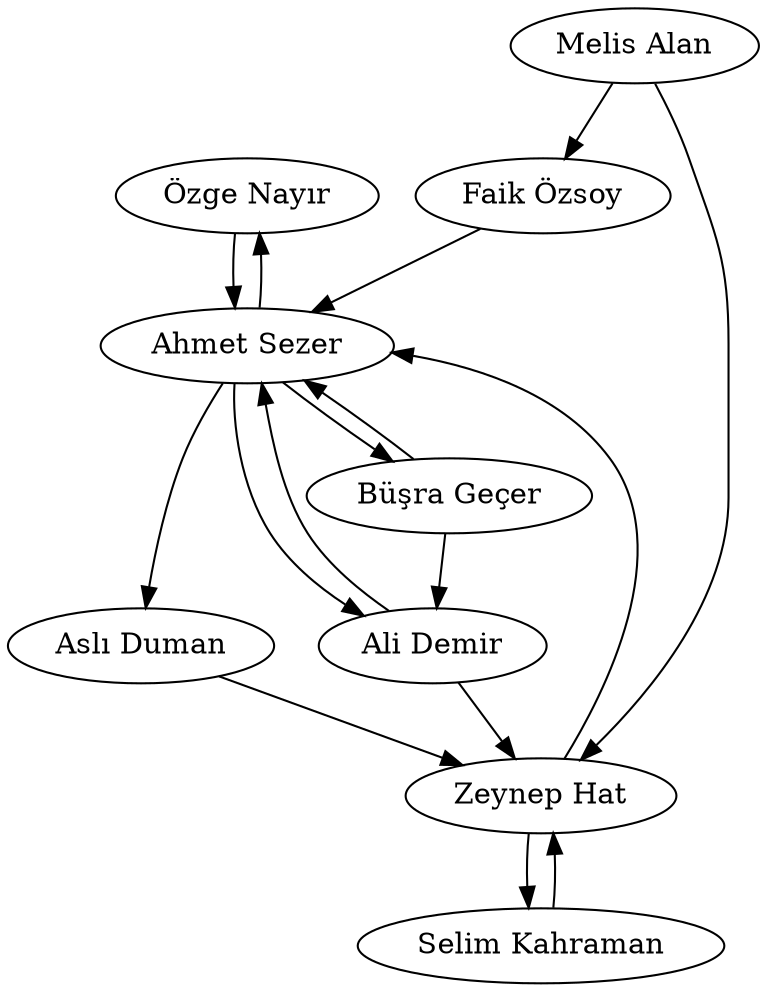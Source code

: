digraph {
	rcg [label="Özge Nayır"]
	mhv [label="Ahmet Sezer"]
	vyd [label="Zeynep Hat"]
	rib [label="Selim Kahraman"]
	tzk [label="Aslı Duman"]
	idz [label="Faik Özsoy"]
	lhf [label="Ali Demir"]
	bko [label="Büşra Geçer"]
	vaw [label="Melis Alan"]
		rcg -> mhv
		mhv -> tzk
		mhv -> bko
		mhv -> lhf
		mhv -> rcg
		vyd -> rib
		vyd -> mhv
		rib -> vyd
		tzk -> vyd
		idz -> mhv
		lhf -> vyd
		lhf -> mhv
		bko -> mhv
		bko -> lhf
		vaw -> vyd
		vaw -> idz
}